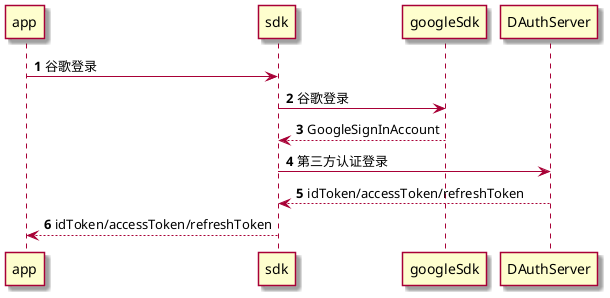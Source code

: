 @startuml
'https://plantuml.com/sequence-diagram
skin rose
autonumber
app -> sdk: 谷歌登录
sdk -> googleSdk: 谷歌登录
googleSdk --> sdk: GoogleSignInAccount
sdk -> DAuthServer: 第三方认证登录
DAuthServer --> sdk: idToken/accessToken/refreshToken
sdk --> app: idToken/accessToken/refreshToken
@enduml